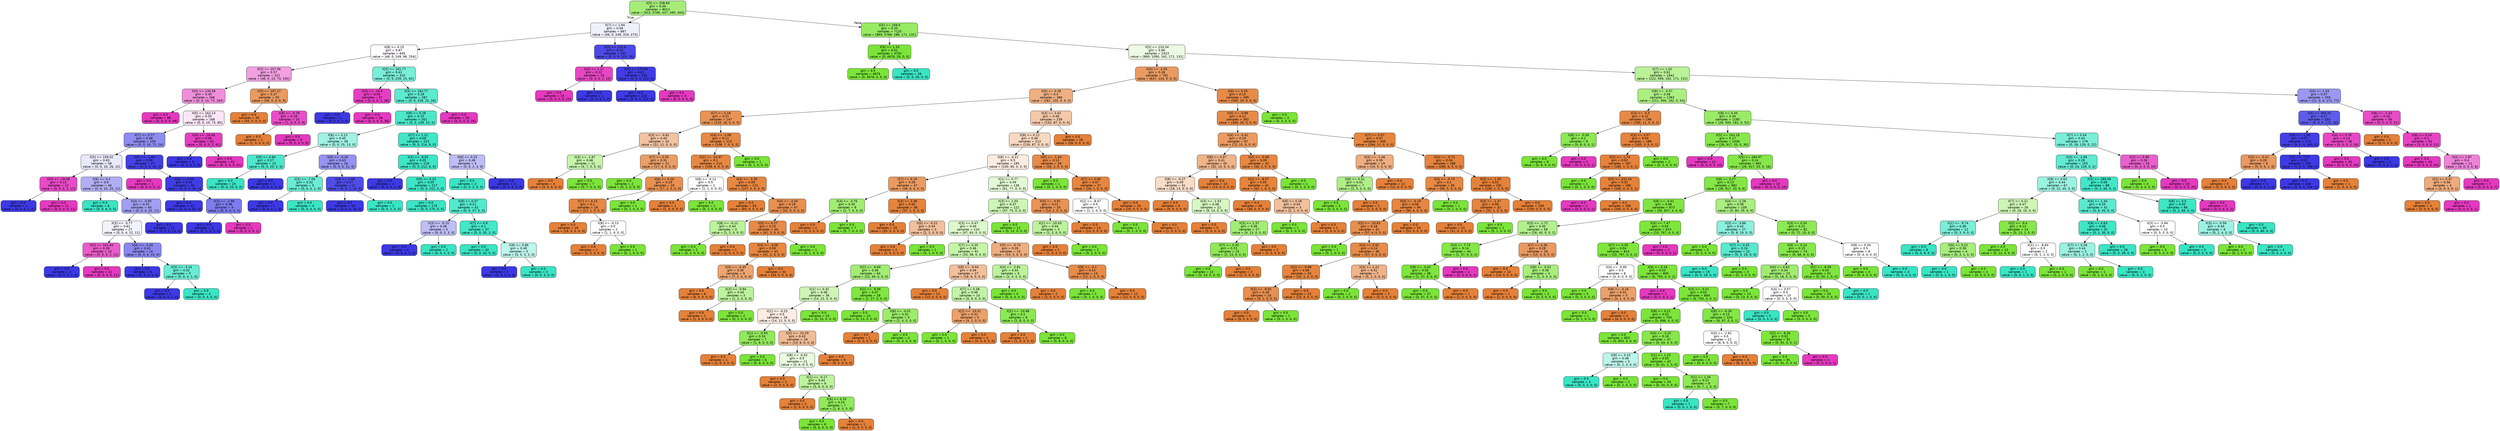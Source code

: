 digraph Tree {
node [shape=box, style="filled, rounded", color="black", fontname=helvetica] ;
edge [fontname=helvetica] ;
0 [label="X[5] <= 208.69\ngini = 0.46\nsamples = 8012\nvalue = [915, 5766, 437, 490, 404]", fillcolor="#7be539ae"] ;
1 [label="X[7] <= 1.94\ngini = 0.69\nsamples = 887\nvalue = [46, 0, 249, 319, 273]", fillcolor="#3c39e513"] ;
0 -> 1 [labeldistance=2.5, labelangle=45, headlabel="True"] ;
2 [label="X[8] <= 0.15\ngini = 0.67\nsamples = 645\nvalue = [46, 0, 249, 96, 254]", fillcolor="#e539c003"] ;
1 -> 2 ;
3 [label="X[5] <= 207.06\ngini = 0.57\nsamples = 321\nvalue = [46, 0, 10, 73, 192]", fillcolor="#e539c07a"] ;
2 -> 3 ;
4 [label="X[5] <= 130.58\ngini = 0.45\nsamples = 266\nvalue = [0, 0, 10, 73, 183]", fillcolor="#e539c091"] ;
3 -> 4 ;
5 [label="gini = 0.0\nsamples = 98\nvalue = [0, 0, 0, 0, 98]", fillcolor="#e539c0ff"] ;
4 -> 5 ;
6 [label="X[5] <= 162.13\ngini = 0.55\nsamples = 168\nvalue = [0, 0, 10, 73, 85]", fillcolor="#e539c020"] ;
4 -> 6 ;
7 [label="X[7] <= 0.77\ngini = 0.48\nsamples = 105\nvalue = [0, 0, 10, 71, 24]", fillcolor="#3c39e594"] ;
6 -> 7 ;
8 [label="X[5] <= 159.02\ngini = 0.63\nsamples = 58\nvalue = [0, 0, 10, 26, 22]", fillcolor="#3c39e51c"] ;
7 -> 8 ;
9 [label="X[4] <= -16.68\ngini = 0.15\nsamples = 12\nvalue = [0, 0, 0, 1, 11]", fillcolor="#e539c0e8"] ;
8 -> 9 ;
10 [label="gini = 0.0\nsamples = 1\nvalue = [0, 0, 0, 1, 0]", fillcolor="#3c39e5ff"] ;
9 -> 10 ;
11 [label="gini = 0.0\nsamples = 11\nvalue = [0, 0, 0, 0, 11]", fillcolor="#e539c0ff"] ;
9 -> 11 ;
12 [label="X[6] <= 0.2\ngini = 0.6\nsamples = 46\nvalue = [0, 0, 10, 25, 11]", fillcolor="#3c39e566"] ;
8 -> 12 ;
13 [label="gini = 0.0\nsamples = 6\nvalue = [0, 0, 6, 0, 0]", fillcolor="#39e5c5ff"] ;
12 -> 13 ;
14 [label="X[4] <= -0.65\ngini = 0.52\nsamples = 40\nvalue = [0, 0, 4, 25, 11]", fillcolor="#3c39e57b"] ;
12 -> 14 ;
15 [label="X[3] <= -5.77\ngini = 0.61\nsamples = 27\nvalue = [0, 0, 4, 12, 11]", fillcolor="#3c39e510"] ;
14 -> 15 ;
16 [label="X[5] <= 161.84\ngini = 0.26\nsamples = 13\nvalue = [0, 0, 0, 2, 11]", fillcolor="#e539c0d1"] ;
15 -> 16 ;
17 [label="gini = 0.0\nsamples = 2\nvalue = [0, 0, 0, 2, 0]", fillcolor="#3c39e5ff"] ;
16 -> 17 ;
18 [label="gini = 0.0\nsamples = 11\nvalue = [0, 0, 0, 0, 11]", fillcolor="#e539c0ff"] ;
16 -> 18 ;
19 [label="X[4] <= -2.45\ngini = 0.41\nsamples = 14\nvalue = [0, 0, 4, 10, 0]", fillcolor="#3c39e599"] ;
15 -> 19 ;
20 [label="gini = 0.0\nsamples = 9\nvalue = [0, 0, 0, 9, 0]", fillcolor="#3c39e5ff"] ;
19 -> 20 ;
21 [label="X[3] <= -3.14\ngini = 0.32\nsamples = 5\nvalue = [0, 0, 4, 1, 0]", fillcolor="#39e5c5bf"] ;
19 -> 21 ;
22 [label="gini = 0.0\nsamples = 1\nvalue = [0, 0, 0, 1, 0]", fillcolor="#3c39e5ff"] ;
21 -> 22 ;
23 [label="gini = 0.0\nsamples = 4\nvalue = [0, 0, 4, 0, 0]", fillcolor="#39e5c5ff"] ;
21 -> 23 ;
24 [label="gini = 0.0\nsamples = 13\nvalue = [0, 0, 0, 13, 0]", fillcolor="#3c39e5ff"] ;
14 -> 24 ;
25 [label="X[0] <= -1.69\ngini = 0.08\nsamples = 47\nvalue = [0, 0, 0, 45, 2]", fillcolor="#3c39e5f4"] ;
7 -> 25 ;
26 [label="gini = 0.0\nsamples = 1\nvalue = [0, 0, 0, 0, 1]", fillcolor="#e539c0ff"] ;
25 -> 26 ;
27 [label="X[0] <= 0.69\ngini = 0.04\nsamples = 46\nvalue = [0, 0, 0, 45, 1]", fillcolor="#3c39e5f9"] ;
25 -> 27 ;
28 [label="gini = 0.0\nsamples = 42\nvalue = [0, 0, 0, 42, 0]", fillcolor="#3c39e5ff"] ;
27 -> 28 ;
29 [label="X[3] <= -2.96\ngini = 0.38\nsamples = 4\nvalue = [0, 0, 0, 3, 1]", fillcolor="#3c39e5aa"] ;
27 -> 29 ;
30 [label="gini = 0.0\nsamples = 3\nvalue = [0, 0, 0, 3, 0]", fillcolor="#3c39e5ff"] ;
29 -> 30 ;
31 [label="gini = 0.0\nsamples = 1\nvalue = [0, 0, 0, 0, 1]", fillcolor="#e539c0ff"] ;
29 -> 31 ;
32 [label="X[4] <= -16.46\ngini = 0.06\nsamples = 63\nvalue = [0, 0, 0, 2, 61]", fillcolor="#e539c0f7"] ;
6 -> 32 ;
33 [label="gini = 0.0\nsamples = 2\nvalue = [0, 0, 0, 2, 0]", fillcolor="#3c39e5ff"] ;
32 -> 33 ;
34 [label="gini = 0.0\nsamples = 61\nvalue = [0, 0, 0, 0, 61]", fillcolor="#e539c0ff"] ;
32 -> 34 ;
35 [label="X[5] <= 207.27\ngini = 0.27\nsamples = 55\nvalue = [46, 0, 0, 0, 9]", fillcolor="#e58139cd"] ;
3 -> 35 ;
36 [label="gini = 0.0\nsamples = 45\nvalue = [45, 0, 0, 0, 0]", fillcolor="#e58139ff"] ;
35 -> 36 ;
37 [label="X[8] <= -0.78\ngini = 0.18\nsamples = 10\nvalue = [1, 0, 0, 0, 9]", fillcolor="#e539c0e3"] ;
35 -> 37 ;
38 [label="gini = 0.0\nsamples = 1\nvalue = [1, 0, 0, 0, 0]", fillcolor="#e58139ff"] ;
37 -> 38 ;
39 [label="gini = 0.0\nsamples = 9\nvalue = [0, 0, 0, 0, 9]", fillcolor="#e539c0ff"] ;
37 -> 39 ;
40 [label="X[5] <= 161.77\ngini = 0.41\nsamples = 324\nvalue = [0, 0, 239, 23, 62]", fillcolor="#39e5c5ac"] ;
2 -> 40 ;
41 [label="X[4] <= -10.0\ngini = 0.05\nsamples = 37\nvalue = [0, 0, 0, 1, 36]", fillcolor="#e539c0f8"] ;
40 -> 41 ;
42 [label="gini = 0.0\nsamples = 1\nvalue = [0, 0, 0, 1, 0]", fillcolor="#3c39e5ff"] ;
41 -> 42 ;
43 [label="gini = 0.0\nsamples = 36\nvalue = [0, 0, 0, 0, 36]", fillcolor="#e539c0ff"] ;
41 -> 43 ;
44 [label="X[5] <= 163.77\ngini = 0.29\nsamples = 287\nvalue = [0, 0, 239, 22, 26]", fillcolor="#39e5c5d0"] ;
40 -> 44 ;
45 [label="X[8] <= 0.28\ngini = 0.15\nsamples = 261\nvalue = [0, 0, 239, 22, 0]", fillcolor="#39e5c5e8"] ;
44 -> 45 ;
46 [label="X[6] <= 0.23\ngini = 0.45\nsamples = 38\nvalue = [0, 0, 25, 13, 0]", fillcolor="#39e5c57a"] ;
45 -> 46 ;
47 [label="X[0] <= 0.84\ngini = 0.17\nsamples = 22\nvalue = [0, 0, 20, 2, 0]", fillcolor="#39e5c5e6"] ;
46 -> 47 ;
48 [label="gini = 0.0\nsamples = 20\nvalue = [0, 0, 20, 0, 0]", fillcolor="#39e5c5ff"] ;
47 -> 48 ;
49 [label="gini = 0.0\nsamples = 2\nvalue = [0, 0, 0, 2, 0]", fillcolor="#3c39e5ff"] ;
47 -> 49 ;
50 [label="X[0] <= -0.16\ngini = 0.43\nsamples = 16\nvalue = [0, 0, 5, 11, 0]", fillcolor="#3c39e58b"] ;
46 -> 50 ;
51 [label="X[3] <= -7.04\ngini = 0.32\nsamples = 5\nvalue = [0, 0, 4, 1, 0]", fillcolor="#39e5c5bf"] ;
50 -> 51 ;
52 [label="gini = 0.0\nsamples = 1\nvalue = [0, 0, 0, 1, 0]", fillcolor="#3c39e5ff"] ;
51 -> 52 ;
53 [label="gini = 0.0\nsamples = 4\nvalue = [0, 0, 4, 0, 0]", fillcolor="#39e5c5ff"] ;
51 -> 53 ;
54 [label="X[4] <= 1.08\ngini = 0.17\nsamples = 11\nvalue = [0, 0, 1, 10, 0]", fillcolor="#3c39e5e6"] ;
50 -> 54 ;
55 [label="gini = 0.0\nsamples = 10\nvalue = [0, 0, 0, 10, 0]", fillcolor="#3c39e5ff"] ;
54 -> 55 ;
56 [label="gini = 0.0\nsamples = 1\nvalue = [0, 0, 1, 0, 0]", fillcolor="#39e5c5ff"] ;
54 -> 56 ;
57 [label="X[7] <= 1.12\ngini = 0.08\nsamples = 223\nvalue = [0, 0, 214, 9, 0]", fillcolor="#39e5c5f4"] ;
45 -> 57 ;
58 [label="X[3] <= -8.82\ngini = 0.05\nsamples = 218\nvalue = [0, 0, 212, 6, 0]", fillcolor="#39e5c5f8"] ;
57 -> 58 ;
59 [label="gini = 0.0\nsamples = 1\nvalue = [0, 0, 0, 1, 0]", fillcolor="#3c39e5ff"] ;
58 -> 59 ;
60 [label="X[0] <= 0.23\ngini = 0.05\nsamples = 217\nvalue = [0, 0, 212, 5, 0]", fillcolor="#39e5c5f9"] ;
58 -> 60 ;
61 [label="gini = 0.0\nsamples = 175\nvalue = [0, 0, 175, 0, 0]", fillcolor="#39e5c5ff"] ;
60 -> 61 ;
62 [label="X[8] <= 0.37\ngini = 0.21\nsamples = 42\nvalue = [0, 0, 37, 5, 0]", fillcolor="#39e5c5dd"] ;
60 -> 62 ;
63 [label="X[3] <= -0.15\ngini = 0.48\nsamples = 5\nvalue = [0, 0, 2, 3, 0]", fillcolor="#3c39e555"] ;
62 -> 63 ;
64 [label="gini = 0.0\nsamples = 3\nvalue = [0, 0, 0, 3, 0]", fillcolor="#3c39e5ff"] ;
63 -> 64 ;
65 [label="gini = 0.0\nsamples = 2\nvalue = [0, 0, 2, 0, 0]", fillcolor="#39e5c5ff"] ;
63 -> 65 ;
66 [label="X[7] <= 0.8\ngini = 0.1\nsamples = 37\nvalue = [0, 0, 35, 2, 0]", fillcolor="#39e5c5f0"] ;
62 -> 66 ;
67 [label="gini = 0.0\nsamples = 32\nvalue = [0, 0, 32, 0, 0]", fillcolor="#39e5c5ff"] ;
66 -> 67 ;
68 [label="X[8] <= 0.86\ngini = 0.48\nsamples = 5\nvalue = [0, 0, 3, 2, 0]", fillcolor="#39e5c555"] ;
66 -> 68 ;
69 [label="gini = 0.0\nsamples = 2\nvalue = [0, 0, 0, 2, 0]", fillcolor="#3c39e5ff"] ;
68 -> 69 ;
70 [label="gini = 0.0\nsamples = 3\nvalue = [0, 0, 3, 0, 0]", fillcolor="#39e5c5ff"] ;
68 -> 70 ;
71 [label="X[6] <= 0.23\ngini = 0.48\nsamples = 5\nvalue = [0, 0, 2, 3, 0]", fillcolor="#3c39e555"] ;
57 -> 71 ;
72 [label="gini = 0.0\nsamples = 2\nvalue = [0, 0, 2, 0, 0]", fillcolor="#39e5c5ff"] ;
71 -> 72 ;
73 [label="gini = 0.0\nsamples = 3\nvalue = [0, 0, 0, 3, 0]", fillcolor="#3c39e5ff"] ;
71 -> 73 ;
74 [label="gini = 0.0\nsamples = 26\nvalue = [0, 0, 0, 0, 26]", fillcolor="#e539c0ff"] ;
44 -> 74 ;
75 [label="X[5] <= 132.9\ngini = 0.14\nsamples = 242\nvalue = [0, 0, 0, 223, 19]", fillcolor="#3c39e5e9"] ;
1 -> 75 ;
76 [label="X[4] <= 1.17\ngini = 0.12\nsamples = 16\nvalue = [0, 0, 0, 1, 15]", fillcolor="#e539c0ee"] ;
75 -> 76 ;
77 [label="gini = 0.0\nsamples = 15\nvalue = [0, 0, 0, 0, 15]", fillcolor="#e539c0ff"] ;
76 -> 77 ;
78 [label="gini = 0.0\nsamples = 1\nvalue = [0, 0, 0, 1, 0]", fillcolor="#3c39e5ff"] ;
76 -> 78 ;
79 [label="X[5] <= 175.09\ngini = 0.03\nsamples = 226\nvalue = [0, 0, 0, 222, 4]", fillcolor="#3c39e5fa"] ;
75 -> 79 ;
80 [label="gini = 0.0\nsamples = 222\nvalue = [0, 0, 0, 222, 0]", fillcolor="#3c39e5ff"] ;
79 -> 80 ;
81 [label="gini = 0.0\nsamples = 4\nvalue = [0, 0, 0, 0, 4]", fillcolor="#e539c0ff"] ;
79 -> 81 ;
82 [label="X[5] <= 209.6\ngini = 0.33\nsamples = 7125\nvalue = [869, 5766, 188, 171, 131]", fillcolor="#7be539c8"] ;
0 -> 82 [labeldistance=2.5, labelangle=-45, headlabel="False"] ;
83 [label="X[6] <= 1.33\ngini = 0.01\nsamples = 4702\nvalue = [0, 4676, 26, 0, 0]", fillcolor="#7be539fe"] ;
82 -> 83 ;
84 [label="gini = 0.0\nsamples = 4676\nvalue = [0, 4676, 0, 0, 0]", fillcolor="#7be539ff"] ;
83 -> 84 ;
85 [label="gini = 0.0\nsamples = 26\nvalue = [0, 0, 26, 0, 0]", fillcolor="#39e5c5ff"] ;
83 -> 85 ;
86 [label="X[5] <= 210.34\ngini = 0.66\nsamples = 2423\nvalue = [869, 1090, 162, 171, 131]", fillcolor="#7be53924"] ;
82 -> 86 ;
87 [label="X[4] <= -2.04\ngini = 0.28\nsamples = 781\nvalue = [647, 134, 0, 0, 0]", fillcolor="#e58139ca"] ;
86 -> 87 ;
88 [label="X[6] <= 0.28\ngini = 0.4\nsamples = 386\nvalue = [281, 105, 0, 0, 0]", fillcolor="#e58139a0"] ;
87 -> 88 ;
89 [label="X[7] <= 0.18\ngini = 0.21\nsamples = 147\nvalue = [129, 18, 0, 0, 0]", fillcolor="#e58139db"] ;
88 -> 89 ;
90 [label="X[3] <= -0.62\ngini = 0.45\nsamples = 32\nvalue = [21, 11, 0, 0, 0]", fillcolor="#e5813979"] ;
89 -> 90 ;
91 [label="X[3] <= -1.87\ngini = 0.46\nsamples = 11\nvalue = [4, 7, 0, 0, 0]", fillcolor="#7be5396d"] ;
90 -> 91 ;
92 [label="gini = 0.0\nsamples = 4\nvalue = [4, 0, 0, 0, 0]", fillcolor="#e58139ff"] ;
91 -> 92 ;
93 [label="gini = 0.0\nsamples = 7\nvalue = [0, 7, 0, 0, 0]", fillcolor="#7be539ff"] ;
91 -> 93 ;
94 [label="X[7] <= 0.05\ngini = 0.31\nsamples = 21\nvalue = [17, 4, 0, 0, 0]", fillcolor="#e58139c3"] ;
90 -> 94 ;
95 [label="gini = 0.0\nsamples = 2\nvalue = [0, 2, 0, 0, 0]", fillcolor="#7be539ff"] ;
94 -> 95 ;
96 [label="X[6] <= 0.28\ngini = 0.19\nsamples = 19\nvalue = [17, 2, 0, 0, 0]", fillcolor="#e58139e1"] ;
94 -> 96 ;
97 [label="X[7] <= 0.15\ngini = 0.1\nsamples = 18\nvalue = [17, 1, 0, 0, 0]", fillcolor="#e58139f0"] ;
96 -> 97 ;
98 [label="gini = 0.0\nsamples = 16\nvalue = [16, 0, 0, 0, 0]", fillcolor="#e58139ff"] ;
97 -> 98 ;
99 [label="X[8] <= -0.13\ngini = 0.5\nsamples = 2\nvalue = [1, 1, 0, 0, 0]", fillcolor="#e5813900"] ;
97 -> 99 ;
100 [label="gini = 0.0\nsamples = 1\nvalue = [1, 0, 0, 0, 0]", fillcolor="#e58139ff"] ;
99 -> 100 ;
101 [label="gini = 0.0\nsamples = 1\nvalue = [0, 1, 0, 0, 0]", fillcolor="#7be539ff"] ;
99 -> 101 ;
102 [label="gini = 0.0\nsamples = 1\nvalue = [0, 1, 0, 0, 0]", fillcolor="#7be539ff"] ;
96 -> 102 ;
103 [label="X[4] <= -2.08\ngini = 0.11\nsamples = 115\nvalue = [108, 7, 0, 0, 0]", fillcolor="#e58139ee"] ;
89 -> 103 ;
104 [label="X[2] <= -10.97\ngini = 0.1\nsamples = 114\nvalue = [108, 6, 0, 0, 0]", fillcolor="#e58139f1"] ;
103 -> 104 ;
105 [label="X[8] <= -0.12\ngini = 0.5\nsamples = 2\nvalue = [1, 1, 0, 0, 0]", fillcolor="#e5813900"] ;
104 -> 105 ;
106 [label="gini = 0.0\nsamples = 1\nvalue = [1, 0, 0, 0, 0]", fillcolor="#e58139ff"] ;
105 -> 106 ;
107 [label="gini = 0.0\nsamples = 1\nvalue = [0, 1, 0, 0, 0]", fillcolor="#7be539ff"] ;
105 -> 107 ;
108 [label="X[4] <= -3.39\ngini = 0.09\nsamples = 112\nvalue = [107, 5, 0, 0, 0]", fillcolor="#e58139f3"] ;
104 -> 108 ;
109 [label="gini = 0.0\nsamples = 65\nvalue = [65, 0, 0, 0, 0]", fillcolor="#e58139ff"] ;
108 -> 109 ;
110 [label="X[4] <= -3.34\ngini = 0.19\nsamples = 47\nvalue = [42, 5, 0, 0, 0]", fillcolor="#e58139e1"] ;
108 -> 110 ;
111 [label="X[8] <= -0.11\ngini = 0.44\nsamples = 3\nvalue = [1, 2, 0, 0, 0]", fillcolor="#7be5397f"] ;
110 -> 111 ;
112 [label="gini = 0.0\nsamples = 2\nvalue = [0, 2, 0, 0, 0]", fillcolor="#7be539ff"] ;
111 -> 112 ;
113 [label="gini = 0.0\nsamples = 1\nvalue = [1, 0, 0, 0, 0]", fillcolor="#e58139ff"] ;
111 -> 113 ;
114 [label="X[0] <= 0.27\ngini = 0.13\nsamples = 44\nvalue = [41, 3, 0, 0, 0]", fillcolor="#e58139ec"] ;
110 -> 114 ;
115 [label="X[4] <= -3.06\ngini = 0.09\nsamples = 43\nvalue = [41, 2, 0, 0, 0]", fillcolor="#e58139f3"] ;
114 -> 115 ;
116 [label="X[0] <= -0.45\ngini = 0.35\nsamples = 9\nvalue = [7, 2, 0, 0, 0]", fillcolor="#e58139b6"] ;
115 -> 116 ;
117 [label="gini = 0.0\nsamples = 6\nvalue = [6, 0, 0, 0, 0]", fillcolor="#e58139ff"] ;
116 -> 117 ;
118 [label="X[3] <= -0.94\ngini = 0.44\nsamples = 3\nvalue = [1, 2, 0, 0, 0]", fillcolor="#7be5397f"] ;
116 -> 118 ;
119 [label="gini = 0.0\nsamples = 1\nvalue = [1, 0, 0, 0, 0]", fillcolor="#e58139ff"] ;
118 -> 119 ;
120 [label="gini = 0.0\nsamples = 2\nvalue = [0, 2, 0, 0, 0]", fillcolor="#7be539ff"] ;
118 -> 120 ;
121 [label="gini = 0.0\nsamples = 34\nvalue = [34, 0, 0, 0, 0]", fillcolor="#e58139ff"] ;
115 -> 121 ;
122 [label="gini = 0.0\nsamples = 1\nvalue = [0, 1, 0, 0, 0]", fillcolor="#7be539ff"] ;
114 -> 122 ;
123 [label="gini = 0.0\nsamples = 1\nvalue = [0, 1, 0, 0, 0]", fillcolor="#7be539ff"] ;
103 -> 123 ;
124 [label="X[3] <= 3.42\ngini = 0.46\nsamples = 239\nvalue = [152, 87, 0, 0, 0]", fillcolor="#e581396d"] ;
88 -> 124 ;
125 [label="X[8] <= 0.12\ngini = 0.48\nsamples = 213\nvalue = [126, 87, 0, 0, 0]", fillcolor="#e581394f"] ;
124 -> 125 ;
126 [label="X[8] <= -0.21\ngini = 0.5\nsamples = 185\nvalue = [100, 85, 0, 0, 0]", fillcolor="#e5813926"] ;
125 -> 126 ;
127 [label="X[7] <= 0.19\ngini = 0.28\nsamples = 47\nvalue = [39, 8, 0, 0, 0]", fillcolor="#e58139cb"] ;
126 -> 127 ;
128 [label="X[4] <= -3.76\ngini = 0.35\nsamples = 9\nvalue = [2, 7, 0, 0, 0]", fillcolor="#7be539b6"] ;
127 -> 128 ;
129 [label="gini = 0.0\nsamples = 2\nvalue = [2, 0, 0, 0, 0]", fillcolor="#e58139ff"] ;
128 -> 129 ;
130 [label="gini = 0.0\nsamples = 7\nvalue = [0, 7, 0, 0, 0]", fillcolor="#7be539ff"] ;
128 -> 130 ;
131 [label="X[3] <= 2.48\ngini = 0.05\nsamples = 38\nvalue = [37, 1, 0, 0, 0]", fillcolor="#e58139f8"] ;
127 -> 131 ;
132 [label="gini = 0.0\nsamples = 35\nvalue = [35, 0, 0, 0, 0]", fillcolor="#e58139ff"] ;
131 -> 132 ;
133 [label="X[0] <= -0.22\ngini = 0.44\nsamples = 3\nvalue = [2, 1, 0, 0, 0]", fillcolor="#e581397f"] ;
131 -> 133 ;
134 [label="gini = 0.0\nsamples = 2\nvalue = [2, 0, 0, 0, 0]", fillcolor="#e58139ff"] ;
133 -> 134 ;
135 [label="gini = 0.0\nsamples = 1\nvalue = [0, 1, 0, 0, 0]", fillcolor="#7be539ff"] ;
133 -> 135 ;
136 [label="X[1] <= 0.77\ngini = 0.49\nsamples = 138\nvalue = [61, 77, 0, 0, 0]", fillcolor="#7be53935"] ;
126 -> 136 ;
137 [label="X[3] <= 1.03\ngini = 0.47\nsamples = 122\nvalue = [47, 75, 0, 0, 0]", fillcolor="#7be5395f"] ;
136 -> 137 ;
138 [label="X[3] <= 0.47\ngini = 0.49\nsamples = 110\nvalue = [47, 63, 0, 0, 0]", fillcolor="#7be53941"] ;
137 -> 138 ;
139 [label="X[7] <= 0.35\ngini = 0.46\nsamples = 91\nvalue = [33, 58, 0, 0, 0]", fillcolor="#7be5396e"] ;
138 -> 139 ;
140 [label="X[2] <= -9.69\ngini = 0.36\nsamples = 64\nvalue = [15, 49, 0, 0, 0]", fillcolor="#7be539b1"] ;
139 -> 140 ;
141 [label="X[1] <= 0.32\ngini = 0.48\nsamples = 36\nvalue = [14, 22, 0, 0, 0]", fillcolor="#7be5395d"] ;
140 -> 141 ;
142 [label="X[1] <= -0.23\ngini = 0.5\nsamples = 26\nvalue = [14, 12, 0, 0, 0]", fillcolor="#e5813924"] ;
141 -> 142 ;
143 [label="X[1] <= -0.93\ngini = 0.24\nsamples = 7\nvalue = [1, 6, 0, 0, 0]", fillcolor="#7be539d4"] ;
142 -> 143 ;
144 [label="gini = 0.0\nsamples = 1\nvalue = [1, 0, 0, 0, 0]", fillcolor="#e58139ff"] ;
143 -> 144 ;
145 [label="gini = 0.0\nsamples = 6\nvalue = [0, 6, 0, 0, 0]", fillcolor="#7be539ff"] ;
143 -> 145 ;
146 [label="X[2] <= -10.29\ngini = 0.43\nsamples = 19\nvalue = [13, 6, 0, 0, 0]", fillcolor="#e5813989"] ;
142 -> 146 ;
147 [label="X[8] <= -0.02\ngini = 0.5\nsamples = 11\nvalue = [5, 6, 0, 0, 0]", fillcolor="#7be5392a"] ;
146 -> 147 ;
148 [label="gini = 0.0\nsamples = 2\nvalue = [2, 0, 0, 0, 0]", fillcolor="#e58139ff"] ;
147 -> 148 ;
149 [label="X[1] <= -0.17\ngini = 0.44\nsamples = 9\nvalue = [3, 6, 0, 0, 0]", fillcolor="#7be5397f"] ;
147 -> 149 ;
150 [label="gini = 0.0\nsamples = 2\nvalue = [2, 0, 0, 0, 0]", fillcolor="#e58139ff"] ;
149 -> 150 ;
151 [label="X[6] <= 0.33\ngini = 0.24\nsamples = 7\nvalue = [1, 6, 0, 0, 0]", fillcolor="#7be539d4"] ;
149 -> 151 ;
152 [label="gini = 0.0\nsamples = 6\nvalue = [0, 6, 0, 0, 0]", fillcolor="#7be539ff"] ;
151 -> 152 ;
153 [label="gini = 0.0\nsamples = 1\nvalue = [1, 0, 0, 0, 0]", fillcolor="#e58139ff"] ;
151 -> 153 ;
154 [label="gini = 0.0\nsamples = 8\nvalue = [8, 0, 0, 0, 0]", fillcolor="#e58139ff"] ;
146 -> 154 ;
155 [label="gini = 0.0\nsamples = 10\nvalue = [0, 10, 0, 0, 0]", fillcolor="#7be539ff"] ;
141 -> 155 ;
156 [label="X[2] <= -9.08\ngini = 0.07\nsamples = 28\nvalue = [1, 27, 0, 0, 0]", fillcolor="#7be539f6"] ;
140 -> 156 ;
157 [label="gini = 0.0\nsamples = 23\nvalue = [0, 23, 0, 0, 0]", fillcolor="#7be539ff"] ;
156 -> 157 ;
158 [label="X[8] <= -0.01\ngini = 0.32\nsamples = 5\nvalue = [1, 4, 0, 0, 0]", fillcolor="#7be539bf"] ;
156 -> 158 ;
159 [label="gini = 0.0\nsamples = 1\nvalue = [1, 0, 0, 0, 0]", fillcolor="#e58139ff"] ;
158 -> 159 ;
160 [label="gini = 0.0\nsamples = 4\nvalue = [0, 4, 0, 0, 0]", fillcolor="#7be539ff"] ;
158 -> 160 ;
161 [label="X[8] <= -0.04\ngini = 0.44\nsamples = 27\nvalue = [18, 9, 0, 0, 0]", fillcolor="#e581397f"] ;
139 -> 161 ;
162 [label="gini = 0.0\nsamples = 13\nvalue = [13, 0, 0, 0, 0]", fillcolor="#e58139ff"] ;
161 -> 162 ;
163 [label="X[7] <= 0.38\ngini = 0.46\nsamples = 14\nvalue = [5, 9, 0, 0, 0]", fillcolor="#7be53971"] ;
161 -> 163 ;
164 [label="X[2] <= -10.51\ngini = 0.32\nsamples = 5\nvalue = [4, 1, 0, 0, 0]", fillcolor="#e58139bf"] ;
163 -> 164 ;
165 [label="gini = 0.0\nsamples = 1\nvalue = [0, 1, 0, 0, 0]", fillcolor="#7be539ff"] ;
164 -> 165 ;
166 [label="gini = 0.0\nsamples = 4\nvalue = [4, 0, 0, 0, 0]", fillcolor="#e58139ff"] ;
164 -> 166 ;
167 [label="X[2] <= -10.68\ngini = 0.2\nsamples = 9\nvalue = [1, 8, 0, 0, 0]", fillcolor="#7be539df"] ;
163 -> 167 ;
168 [label="gini = 0.0\nsamples = 1\nvalue = [1, 0, 0, 0, 0]", fillcolor="#e58139ff"] ;
167 -> 168 ;
169 [label="gini = 0.0\nsamples = 8\nvalue = [0, 8, 0, 0, 0]", fillcolor="#7be539ff"] ;
167 -> 169 ;
170 [label="X[0] <= -0.74\ngini = 0.39\nsamples = 19\nvalue = [14, 5, 0, 0, 0]", fillcolor="#e58139a4"] ;
138 -> 170 ;
171 [label="X[4] <= -2.81\ngini = 0.44\nsamples = 6\nvalue = [2, 4, 0, 0, 0]", fillcolor="#7be5397f"] ;
170 -> 171 ;
172 [label="gini = 0.0\nsamples = 4\nvalue = [0, 4, 0, 0, 0]", fillcolor="#7be539ff"] ;
171 -> 172 ;
173 [label="gini = 0.0\nsamples = 2\nvalue = [2, 0, 0, 0, 0]", fillcolor="#e58139ff"] ;
171 -> 173 ;
174 [label="X[8] <= -0.1\ngini = 0.14\nsamples = 13\nvalue = [12, 1, 0, 0, 0]", fillcolor="#e58139ea"] ;
170 -> 174 ;
175 [label="gini = 0.0\nsamples = 1\nvalue = [0, 1, 0, 0, 0]", fillcolor="#7be539ff"] ;
174 -> 175 ;
176 [label="gini = 0.0\nsamples = 12\nvalue = [12, 0, 0, 0, 0]", fillcolor="#e58139ff"] ;
174 -> 176 ;
177 [label="gini = 0.0\nsamples = 12\nvalue = [0, 12, 0, 0, 0]", fillcolor="#7be539ff"] ;
137 -> 177 ;
178 [label="X[0] <= -0.91\ngini = 0.22\nsamples = 16\nvalue = [14, 2, 0, 0, 0]", fillcolor="#e58139db"] ;
136 -> 178 ;
179 [label="X[2] <= -10.03\ngini = 0.44\nsamples = 3\nvalue = [1, 2, 0, 0, 0]", fillcolor="#7be5397f"] ;
178 -> 179 ;
180 [label="gini = 0.0\nsamples = 1\nvalue = [1, 0, 0, 0, 0]", fillcolor="#e58139ff"] ;
179 -> 180 ;
181 [label="gini = 0.0\nsamples = 2\nvalue = [0, 2, 0, 0, 0]", fillcolor="#7be539ff"] ;
179 -> 181 ;
182 [label="gini = 0.0\nsamples = 13\nvalue = [13, 0, 0, 0, 0]", fillcolor="#e58139ff"] ;
178 -> 182 ;
183 [label="X[0] <= -1.54\ngini = 0.13\nsamples = 28\nvalue = [26, 2, 0, 0, 0]", fillcolor="#e58139eb"] ;
125 -> 183 ;
184 [label="gini = 0.0\nsamples = 1\nvalue = [0, 1, 0, 0, 0]", fillcolor="#7be539ff"] ;
183 -> 184 ;
185 [label="X[7] <= 0.08\ngini = 0.07\nsamples = 27\nvalue = [26, 1, 0, 0, 0]", fillcolor="#e58139f5"] ;
183 -> 185 ;
186 [label="X[2] <= -8.47\ngini = 0.5\nsamples = 2\nvalue = [1, 1, 0, 0, 0]", fillcolor="#e5813900"] ;
185 -> 186 ;
187 [label="gini = 0.0\nsamples = 1\nvalue = [0, 1, 0, 0, 0]", fillcolor="#7be539ff"] ;
186 -> 187 ;
188 [label="gini = 0.0\nsamples = 1\nvalue = [1, 0, 0, 0, 0]", fillcolor="#e58139ff"] ;
186 -> 188 ;
189 [label="gini = 0.0\nsamples = 25\nvalue = [25, 0, 0, 0, 0]", fillcolor="#e58139ff"] ;
185 -> 189 ;
190 [label="gini = 0.0\nsamples = 26\nvalue = [26, 0, 0, 0, 0]", fillcolor="#e58139ff"] ;
124 -> 190 ;
191 [label="X[6] <= 0.33\ngini = 0.14\nsamples = 395\nvalue = [366, 29, 0, 0, 0]", fillcolor="#e58139eb"] ;
87 -> 191 ;
192 [label="X[0] <= -0.68\ngini = 0.12\nsamples = 392\nvalue = [366, 26, 0, 0, 0]", fillcolor="#e58139ed"] ;
191 -> 192 ;
193 [label="X[4] <= -0.42\ngini = 0.29\nsamples = 87\nvalue = [72, 15, 0, 0, 0]", fillcolor="#e58139ca"] ;
192 -> 193 ;
194 [label="X[8] <= 0.07\ngini = 0.41\nsamples = 45\nvalue = [32, 13, 0, 0, 0]", fillcolor="#e5813997"] ;
193 -> 194 ;
195 [label="X[8] <= -0.27\ngini = 0.49\nsamples = 31\nvalue = [18, 13, 0, 0, 0]", fillcolor="#e5813947"] ;
194 -> 195 ;
196 [label="gini = 0.0\nsamples = 9\nvalue = [9, 0, 0, 0, 0]", fillcolor="#e58139ff"] ;
195 -> 196 ;
197 [label="X[3] <= -1.53\ngini = 0.48\nsamples = 22\nvalue = [9, 13, 0, 0, 0]", fillcolor="#7be5394e"] ;
195 -> 197 ;
198 [label="gini = 0.0\nsamples = 5\nvalue = [5, 0, 0, 0, 0]", fillcolor="#e58139ff"] ;
197 -> 198 ;
199 [label="X[3] <= 1.37\ngini = 0.36\nsamples = 17\nvalue = [4, 13, 0, 0, 0]", fillcolor="#7be539b1"] ;
197 -> 199 ;
200 [label="X[7] <= 0.45\ngini = 0.23\nsamples = 15\nvalue = [2, 13, 0, 0, 0]", fillcolor="#7be539d8"] ;
199 -> 200 ;
201 [label="gini = 0.0\nsamples = 13\nvalue = [0, 13, 0, 0, 0]", fillcolor="#7be539ff"] ;
200 -> 201 ;
202 [label="gini = 0.0\nsamples = 2\nvalue = [2, 0, 0, 0, 0]", fillcolor="#e58139ff"] ;
200 -> 202 ;
203 [label="gini = 0.0\nsamples = 2\nvalue = [2, 0, 0, 0, 0]", fillcolor="#e58139ff"] ;
199 -> 203 ;
204 [label="gini = 0.0\nsamples = 14\nvalue = [14, 0, 0, 0, 0]", fillcolor="#e58139ff"] ;
194 -> 204 ;
205 [label="X[0] <= -0.68\ngini = 0.09\nsamples = 42\nvalue = [40, 2, 0, 0, 0]", fillcolor="#e58139f2"] ;
193 -> 205 ;
206 [label="X[2] <= -8.57\ngini = 0.05\nsamples = 41\nvalue = [40, 1, 0, 0, 0]", fillcolor="#e58139f9"] ;
205 -> 206 ;
207 [label="gini = 0.0\nsamples = 38\nvalue = [38, 0, 0, 0, 0]", fillcolor="#e58139ff"] ;
206 -> 207 ;
208 [label="X[6] <= 0.26\ngini = 0.44\nsamples = 3\nvalue = [2, 1, 0, 0, 0]", fillcolor="#e581397f"] ;
206 -> 208 ;
209 [label="gini = 0.0\nsamples = 1\nvalue = [0, 1, 0, 0, 0]", fillcolor="#7be539ff"] ;
208 -> 209 ;
210 [label="gini = 0.0\nsamples = 2\nvalue = [2, 0, 0, 0, 0]", fillcolor="#e58139ff"] ;
208 -> 210 ;
211 [label="gini = 0.0\nsamples = 1\nvalue = [0, 1, 0, 0, 0]", fillcolor="#7be539ff"] ;
205 -> 211 ;
212 [label="X[7] <= 0.07\ngini = 0.07\nsamples = 305\nvalue = [294, 11, 0, 0, 0]", fillcolor="#e58139f5"] ;
192 -> 212 ;
213 [label="X[3] <= -1.46\ngini = 0.39\nsamples = 19\nvalue = [14, 5, 0, 0, 0]", fillcolor="#e58139a4"] ;
212 -> 213 ;
214 [label="X[8] <= 0.31\ngini = 0.41\nsamples = 7\nvalue = [2, 5, 0, 0, 0]", fillcolor="#7be53999"] ;
213 -> 214 ;
215 [label="gini = 0.0\nsamples = 5\nvalue = [0, 5, 0, 0, 0]", fillcolor="#7be539ff"] ;
214 -> 215 ;
216 [label="gini = 0.0\nsamples = 2\nvalue = [2, 0, 0, 0, 0]", fillcolor="#e58139ff"] ;
214 -> 216 ;
217 [label="gini = 0.0\nsamples = 12\nvalue = [12, 0, 0, 0, 0]", fillcolor="#e58139ff"] ;
213 -> 217 ;
218 [label="X[4] <= -0.73\ngini = 0.04\nsamples = 286\nvalue = [280, 6, 0, 0, 0]", fillcolor="#e58139fa"] ;
212 -> 218 ;
219 [label="X[4] <= -0.75\ngini = 0.1\nsamples = 95\nvalue = [90, 5, 0, 0, 0]", fillcolor="#e58139f1"] ;
218 -> 219 ;
220 [label="X[0] <= -0.19\ngini = 0.08\nsamples = 94\nvalue = [90, 4, 0, 0, 0]", fillcolor="#e58139f4"] ;
219 -> 220 ;
221 [label="X[2] <= -10.83\ngini = 0.18\nsamples = 41\nvalue = [37, 4, 0, 0, 0]", fillcolor="#e58139e3"] ;
220 -> 221 ;
222 [label="gini = 0.0\nsamples = 1\nvalue = [0, 1, 0, 0, 0]", fillcolor="#7be539ff"] ;
221 -> 222 ;
223 [label="X[3] <= 0.92\ngini = 0.14\nsamples = 40\nvalue = [37, 3, 0, 0, 0]", fillcolor="#e58139ea"] ;
221 -> 223 ;
224 [label="X[2] <= -9.89\ngini = 0.06\nsamples = 33\nvalue = [32, 1, 0, 0, 0]", fillcolor="#e58139f7"] ;
223 -> 224 ;
225 [label="X[2] <= -9.92\ngini = 0.18\nsamples = 10\nvalue = [9, 1, 0, 0, 0]", fillcolor="#e58139e3"] ;
224 -> 225 ;
226 [label="gini = 0.0\nsamples = 9\nvalue = [9, 0, 0, 0, 0]", fillcolor="#e58139ff"] ;
225 -> 226 ;
227 [label="gini = 0.0\nsamples = 1\nvalue = [0, 1, 0, 0, 0]", fillcolor="#7be539ff"] ;
225 -> 227 ;
228 [label="gini = 0.0\nsamples = 23\nvalue = [23, 0, 0, 0, 0]", fillcolor="#e58139ff"] ;
224 -> 228 ;
229 [label="X[3] <= 1.22\ngini = 0.41\nsamples = 7\nvalue = [5, 2, 0, 0, 0]", fillcolor="#e5813999"] ;
223 -> 229 ;
230 [label="gini = 0.0\nsamples = 2\nvalue = [0, 2, 0, 0, 0]", fillcolor="#7be539ff"] ;
229 -> 230 ;
231 [label="gini = 0.0\nsamples = 5\nvalue = [5, 0, 0, 0, 0]", fillcolor="#e58139ff"] ;
229 -> 231 ;
232 [label="gini = 0.0\nsamples = 53\nvalue = [53, 0, 0, 0, 0]", fillcolor="#e58139ff"] ;
220 -> 232 ;
233 [label="gini = 0.0\nsamples = 1\nvalue = [0, 1, 0, 0, 0]", fillcolor="#7be539ff"] ;
219 -> 233 ;
234 [label="X[3] <= -1.35\ngini = 0.01\nsamples = 191\nvalue = [190, 1, 0, 0, 0]", fillcolor="#e58139fe"] ;
218 -> 234 ;
235 [label="X[3] <= -1.37\ngini = 0.06\nsamples = 32\nvalue = [31, 1, 0, 0, 0]", fillcolor="#e58139f7"] ;
234 -> 235 ;
236 [label="gini = 0.0\nsamples = 31\nvalue = [31, 0, 0, 0, 0]", fillcolor="#e58139ff"] ;
235 -> 236 ;
237 [label="gini = 0.0\nsamples = 1\nvalue = [0, 1, 0, 0, 0]", fillcolor="#7be539ff"] ;
235 -> 237 ;
238 [label="gini = 0.0\nsamples = 159\nvalue = [159, 0, 0, 0, 0]", fillcolor="#e58139ff"] ;
234 -> 238 ;
239 [label="gini = 0.0\nsamples = 3\nvalue = [0, 3, 0, 0, 0]", fillcolor="#7be539ff"] ;
191 -> 239 ;
240 [label="X[7] <= 1.02\ngini = 0.62\nsamples = 1642\nvalue = [222, 956, 162, 171, 131]", fillcolor="#7be53984"] ;
86 -> 240 ;
241 [label="X[8] <= -0.57\ngini = 0.48\nsamples = 1383\nvalue = [211, 956, 162, 0, 54]", fillcolor="#7be539a2"] ;
240 -> 241 ;
242 [label="X[3] <= -5.5\ngini = 0.12\nsamples = 198\nvalue = [185, 11, 0, 0, 2]", fillcolor="#e58139ed"] ;
241 -> 242 ;
243 [label="X[8] <= -0.59\ngini = 0.2\nsamples = 9\nvalue = [0, 8, 0, 0, 1]", fillcolor="#7be539df"] ;
242 -> 243 ;
244 [label="gini = 0.0\nsamples = 8\nvalue = [0, 8, 0, 0, 0]", fillcolor="#7be539ff"] ;
243 -> 244 ;
245 [label="gini = 0.0\nsamples = 1\nvalue = [0, 0, 0, 0, 1]", fillcolor="#e539c0ff"] ;
243 -> 245 ;
246 [label="X[3] <= 3.57\ngini = 0.04\nsamples = 189\nvalue = [185, 3, 0, 0, 1]", fillcolor="#e58139fa"] ;
242 -> 246 ;
247 [label="X[0] <= -1.74\ngini = 0.02\nsamples = 187\nvalue = [185, 1, 0, 0, 1]", fillcolor="#e58139fc"] ;
246 -> 247 ;
248 [label="gini = 0.0\nsamples = 1\nvalue = [0, 1, 0, 0, 0]", fillcolor="#7be539ff"] ;
247 -> 248 ;
249 [label="X[5] <= 232.24\ngini = 0.01\nsamples = 186\nvalue = [185, 0, 0, 0, 1]", fillcolor="#e58139fe"] ;
247 -> 249 ;
250 [label="gini = 0.0\nsamples = 1\nvalue = [0, 0, 0, 0, 1]", fillcolor="#e539c0ff"] ;
249 -> 250 ;
251 [label="gini = 0.0\nsamples = 185\nvalue = [185, 0, 0, 0, 0]", fillcolor="#e58139ff"] ;
249 -> 251 ;
252 [label="gini = 0.0\nsamples = 2\nvalue = [0, 2, 0, 0, 0]", fillcolor="#7be539ff"] ;
246 -> 252 ;
253 [label="X[8] <= 0.45\ngini = 0.34\nsamples = 1185\nvalue = [26, 945, 162, 0, 52]", fillcolor="#7be539c3"] ;
241 -> 253 ;
254 [label="X[5] <= 243.18\ngini = 0.17\nsamples = 1006\nvalue = [26, 917, 33, 0, 30]", fillcolor="#7be539e8"] ;
253 -> 254 ;
255 [label="gini = 0.0\nsamples = 14\nvalue = [0, 0, 0, 0, 14]", fillcolor="#e539c0ff"] ;
254 -> 255 ;
256 [label="X[5] <= 284.97\ngini = 0.14\nsamples = 992\nvalue = [26, 917, 33, 0, 16]", fillcolor="#7be539eb"] ;
254 -> 256 ;
257 [label="X[8] <= 0.27\ngini = 0.13\nsamples = 982\nvalue = [26, 917, 33, 0, 6]", fillcolor="#7be539ee"] ;
256 -> 257 ;
258 [label="X[8] <= -0.41\ngini = 0.08\nsamples = 873\nvalue = [26, 837, 4, 0, 6]", fillcolor="#7be539f4"] ;
257 -> 258 ;
259 [label="X[3] <= -1.72\ngini = 0.45\nsamples = 58\nvalue = [16, 40, 0, 0, 2]", fillcolor="#7be53992"] ;
258 -> 259 ;
260 [label="X[4] <= 7.74\ngini = 0.14\nsamples = 40\nvalue = [1, 37, 0, 0, 2]", fillcolor="#7be539eb"] ;
259 -> 260 ;
261 [label="X[8] <= -0.42\ngini = 0.05\nsamples = 38\nvalue = [1, 37, 0, 0, 0]", fillcolor="#7be539f8"] ;
260 -> 261 ;
262 [label="gini = 0.0\nsamples = 37\nvalue = [0, 37, 0, 0, 0]", fillcolor="#7be539ff"] ;
261 -> 262 ;
263 [label="gini = 0.0\nsamples = 1\nvalue = [1, 0, 0, 0, 0]", fillcolor="#e58139ff"] ;
261 -> 263 ;
264 [label="gini = 0.0\nsamples = 2\nvalue = [0, 0, 0, 0, 2]", fillcolor="#e539c0ff"] ;
260 -> 264 ;
265 [label="X[7] <= 0.36\ngini = 0.28\nsamples = 18\nvalue = [15, 3, 0, 0, 0]", fillcolor="#e58139cc"] ;
259 -> 265 ;
266 [label="gini = 0.0\nsamples = 14\nvalue = [14, 0, 0, 0, 0]", fillcolor="#e58139ff"] ;
265 -> 266 ;
267 [label="X[8] <= -0.52\ngini = 0.38\nsamples = 4\nvalue = [1, 3, 0, 0, 0]", fillcolor="#7be539aa"] ;
265 -> 267 ;
268 [label="gini = 0.0\nsamples = 1\nvalue = [1, 0, 0, 0, 0]", fillcolor="#e58139ff"] ;
267 -> 268 ;
269 [label="gini = 0.0\nsamples = 3\nvalue = [0, 3, 0, 0, 0]", fillcolor="#7be539ff"] ;
267 -> 269 ;
270 [label="X[4] <= 7.47\ngini = 0.04\nsamples = 815\nvalue = [10, 797, 4, 0, 4]", fillcolor="#7be539f9"] ;
258 -> 270 ;
271 [label="X[7] <= 0.05\ngini = 0.04\nsamples = 813\nvalue = [10, 797, 4, 0, 2]", fillcolor="#7be539fa"] ;
270 -> 271 ;
272 [label="X[4] <= -0.95\ngini = 0.5\nsamples = 8\nvalue = [4, 4, 0, 0, 0]", fillcolor="#e5813900"] ;
271 -> 272 ;
273 [label="gini = 0.0\nsamples = 3\nvalue = [0, 3, 0, 0, 0]", fillcolor="#7be539ff"] ;
272 -> 273 ;
274 [label="X[8] <= -0.16\ngini = 0.32\nsamples = 5\nvalue = [4, 1, 0, 0, 0]", fillcolor="#e58139bf"] ;
272 -> 274 ;
275 [label="gini = 0.0\nsamples = 1\nvalue = [0, 1, 0, 0, 0]", fillcolor="#7be539ff"] ;
274 -> 275 ;
276 [label="gini = 0.0\nsamples = 4\nvalue = [4, 0, 0, 0, 0]", fillcolor="#e58139ff"] ;
274 -> 276 ;
277 [label="X[6] <= 0.18\ngini = 0.03\nsamples = 805\nvalue = [6, 793, 4, 0, 2]", fillcolor="#7be539fb"] ;
271 -> 277 ;
278 [label="gini = 0.0\nsamples = 1\nvalue = [0, 0, 0, 0, 1]", fillcolor="#e539c0ff"] ;
277 -> 278 ;
279 [label="X[3] <= -0.51\ngini = 0.03\nsamples = 804\nvalue = [6, 793, 4, 0, 1]", fillcolor="#7be539fb"] ;
277 -> 279 ;
280 [label="X[8] <= 0.21\ngini = 0.01\nsamples = 700\nvalue = [0, 696, 4, 0, 0]", fillcolor="#7be539fe"] ;
279 -> 280 ;
281 [label="gini = 0.0\nsamples = 653\nvalue = [0, 653, 0, 0, 0]", fillcolor="#7be539ff"] ;
280 -> 281 ;
282 [label="X[4] <= -3.25\ngini = 0.16\nsamples = 47\nvalue = [0, 43, 4, 0, 0]", fillcolor="#7be539e7"] ;
280 -> 282 ;
283 [label="X[8] <= 0.23\ngini = 0.48\nsamples = 5\nvalue = [0, 2, 3, 0, 0]", fillcolor="#39e5c555"] ;
282 -> 283 ;
284 [label="gini = 0.0\nsamples = 3\nvalue = [0, 0, 3, 0, 0]", fillcolor="#39e5c5ff"] ;
283 -> 284 ;
285 [label="gini = 0.0\nsamples = 2\nvalue = [0, 2, 0, 0, 0]", fillcolor="#7be539ff"] ;
283 -> 285 ;
286 [label="X[1] <= 1.23\ngini = 0.05\nsamples = 42\nvalue = [0, 41, 1, 0, 0]", fillcolor="#7be539f9"] ;
282 -> 286 ;
287 [label="gini = 0.0\nsamples = 34\nvalue = [0, 34, 0, 0, 0]", fillcolor="#7be539ff"] ;
286 -> 287 ;
288 [label="X[1] <= 1.34\ngini = 0.22\nsamples = 8\nvalue = [0, 7, 1, 0, 0]", fillcolor="#7be539db"] ;
286 -> 288 ;
289 [label="gini = 0.0\nsamples = 1\nvalue = [0, 0, 1, 0, 0]", fillcolor="#39e5c5ff"] ;
288 -> 289 ;
290 [label="gini = 0.0\nsamples = 7\nvalue = [0, 7, 0, 0, 0]", fillcolor="#7be539ff"] ;
288 -> 290 ;
291 [label="X[8] <= -0.26\ngini = 0.13\nsamples = 104\nvalue = [6, 97, 0, 0, 1]", fillcolor="#7be539ed"] ;
279 -> 291 ;
292 [label="X[4] <= -2.61\ngini = 0.5\nsamples = 12\nvalue = [6, 6, 0, 0, 0]", fillcolor="#e5813900"] ;
291 -> 292 ;
293 [label="gini = 0.0\nsamples = 6\nvalue = [0, 6, 0, 0, 0]", fillcolor="#7be539ff"] ;
292 -> 293 ;
294 [label="gini = 0.0\nsamples = 6\nvalue = [6, 0, 0, 0, 0]", fillcolor="#e58139ff"] ;
292 -> 294 ;
295 [label="X[2] <= -8.26\ngini = 0.02\nsamples = 92\nvalue = [0, 91, 0, 0, 1]", fillcolor="#7be539fc"] ;
291 -> 295 ;
296 [label="gini = 0.0\nsamples = 91\nvalue = [0, 91, 0, 0, 0]", fillcolor="#7be539ff"] ;
295 -> 296 ;
297 [label="gini = 0.0\nsamples = 1\nvalue = [0, 0, 0, 0, 1]", fillcolor="#e539c0ff"] ;
295 -> 297 ;
298 [label="gini = 0.0\nsamples = 2\nvalue = [0, 0, 0, 0, 2]", fillcolor="#e539c0ff"] ;
270 -> 298 ;
299 [label="X[4] <= -2.28\ngini = 0.39\nsamples = 109\nvalue = [0, 80, 29, 0, 0]", fillcolor="#7be539a3"] ;
257 -> 299 ;
300 [label="X[3] <= -3.86\ngini = 0.42\nsamples = 27\nvalue = [0, 8, 19, 0, 0]", fillcolor="#39e5c594"] ;
299 -> 300 ;
301 [label="gini = 0.0\nsamples = 5\nvalue = [0, 5, 0, 0, 0]", fillcolor="#7be539ff"] ;
300 -> 301 ;
302 [label="X[7] <= 0.45\ngini = 0.24\nsamples = 22\nvalue = [0, 3, 19, 0, 0]", fillcolor="#39e5c5d7"] ;
300 -> 302 ;
303 [label="gini = 0.0\nsamples = 19\nvalue = [0, 0, 19, 0, 0]", fillcolor="#39e5c5ff"] ;
302 -> 303 ;
304 [label="gini = 0.0\nsamples = 3\nvalue = [0, 3, 0, 0, 0]", fillcolor="#7be539ff"] ;
302 -> 304 ;
305 [label="X[3] <= 0.54\ngini = 0.21\nsamples = 82\nvalue = [0, 72, 10, 0, 0]", fillcolor="#7be539dc"] ;
299 -> 305 ;
306 [label="X[6] <= 0.24\ngini = 0.15\nsamples = 74\nvalue = [0, 68, 6, 0, 0]", fillcolor="#7be539e9"] ;
305 -> 306 ;
307 [label="X[4] <= 0.63\ngini = 0.34\nsamples = 23\nvalue = [0, 18, 5, 0, 0]", fillcolor="#7be539b8"] ;
306 -> 307 ;
308 [label="gini = 0.0\nsamples = 13\nvalue = [0, 13, 0, 0, 0]", fillcolor="#7be539ff"] ;
307 -> 308 ;
309 [label="X[4] <= 3.57\ngini = 0.5\nsamples = 10\nvalue = [0, 5, 5, 0, 0]", fillcolor="#7be53900"] ;
307 -> 309 ;
310 [label="gini = 0.0\nsamples = 5\nvalue = [0, 0, 5, 0, 0]", fillcolor="#39e5c5ff"] ;
309 -> 310 ;
311 [label="gini = 0.0\nsamples = 5\nvalue = [0, 5, 0, 0, 0]", fillcolor="#7be539ff"] ;
309 -> 311 ;
312 [label="X[2] <= -8.59\ngini = 0.04\nsamples = 51\nvalue = [0, 50, 1, 0, 0]", fillcolor="#7be539fa"] ;
306 -> 312 ;
313 [label="gini = 0.0\nsamples = 50\nvalue = [0, 50, 0, 0, 0]", fillcolor="#7be539ff"] ;
312 -> 313 ;
314 [label="gini = 0.0\nsamples = 1\nvalue = [0, 0, 1, 0, 0]", fillcolor="#39e5c5ff"] ;
312 -> 314 ;
315 [label="X[8] <= 0.34\ngini = 0.5\nsamples = 8\nvalue = [0, 4, 4, 0, 0]", fillcolor="#7be53900"] ;
305 -> 315 ;
316 [label="gini = 0.0\nsamples = 4\nvalue = [0, 4, 0, 0, 0]", fillcolor="#7be539ff"] ;
315 -> 316 ;
317 [label="gini = 0.0\nsamples = 4\nvalue = [0, 0, 4, 0, 0]", fillcolor="#39e5c5ff"] ;
315 -> 317 ;
318 [label="gini = 0.0\nsamples = 10\nvalue = [0, 0, 0, 0, 10]", fillcolor="#e539c0ff"] ;
256 -> 318 ;
319 [label="X[7] <= 0.54\ngini = 0.44\nsamples = 179\nvalue = [0, 28, 129, 0, 22]", fillcolor="#39e5c5ab"] ;
253 -> 319 ;
320 [label="X[3] <= -1.68\ngini = 0.28\nsamples = 155\nvalue = [0, 24, 129, 0, 2]", fillcolor="#39e5c5cc"] ;
319 -> 320 ;
321 [label="X[8] <= 0.63\ngini = 0.44\nsamples = 67\nvalue = [0, 22, 45, 0, 0]", fillcolor="#39e5c582"] ;
320 -> 321 ;
322 [label="X[7] <= 0.21\ngini = 0.47\nsamples = 26\nvalue = [0, 16, 10, 0, 0]", fillcolor="#7be53960"] ;
321 -> 322 ;
323 [label="X[2] <= -9.74\ngini = 0.38\nsamples = 12\nvalue = [0, 3, 9, 0, 0]", fillcolor="#39e5c5aa"] ;
322 -> 323 ;
324 [label="gini = 0.0\nsamples = 8\nvalue = [0, 0, 8, 0, 0]", fillcolor="#39e5c5ff"] ;
323 -> 324 ;
325 [label="X[6] <= 0.22\ngini = 0.38\nsamples = 4\nvalue = [0, 3, 1, 0, 0]", fillcolor="#7be539aa"] ;
323 -> 325 ;
326 [label="gini = 0.0\nsamples = 1\nvalue = [0, 0, 1, 0, 0]", fillcolor="#39e5c5ff"] ;
325 -> 326 ;
327 [label="gini = 0.0\nsamples = 3\nvalue = [0, 3, 0, 0, 0]", fillcolor="#7be539ff"] ;
325 -> 327 ;
328 [label="X[2] <= -9.4\ngini = 0.13\nsamples = 14\nvalue = [0, 13, 1, 0, 0]", fillcolor="#7be539eb"] ;
322 -> 328 ;
329 [label="gini = 0.0\nsamples = 12\nvalue = [0, 12, 0, 0, 0]", fillcolor="#7be539ff"] ;
328 -> 329 ;
330 [label="X[2] <= -8.83\ngini = 0.5\nsamples = 2\nvalue = [0, 1, 1, 0, 0]", fillcolor="#7be53900"] ;
328 -> 330 ;
331 [label="gini = 0.0\nsamples = 1\nvalue = [0, 0, 1, 0, 0]", fillcolor="#39e5c5ff"] ;
330 -> 331 ;
332 [label="gini = 0.0\nsamples = 1\nvalue = [0, 1, 0, 0, 0]", fillcolor="#7be539ff"] ;
330 -> 332 ;
333 [label="X[4] <= 1.34\ngini = 0.25\nsamples = 41\nvalue = [0, 6, 35, 0, 0]", fillcolor="#39e5c5d3"] ;
321 -> 333 ;
334 [label="X[8] <= 0.63\ngini = 0.06\nsamples = 31\nvalue = [0, 1, 30, 0, 0]", fillcolor="#39e5c5f6"] ;
333 -> 334 ;
335 [label="X[7] <= 0.28\ngini = 0.44\nsamples = 3\nvalue = [0, 1, 2, 0, 0]", fillcolor="#39e5c57f"] ;
334 -> 335 ;
336 [label="gini = 0.0\nsamples = 1\nvalue = [0, 1, 0, 0, 0]", fillcolor="#7be539ff"] ;
335 -> 336 ;
337 [label="gini = 0.0\nsamples = 2\nvalue = [0, 0, 2, 0, 0]", fillcolor="#39e5c5ff"] ;
335 -> 337 ;
338 [label="gini = 0.0\nsamples = 28\nvalue = [0, 0, 28, 0, 0]", fillcolor="#39e5c5ff"] ;
334 -> 338 ;
339 [label="X[3] <= -3.94\ngini = 0.5\nsamples = 10\nvalue = [0, 5, 5, 0, 0]", fillcolor="#7be53900"] ;
333 -> 339 ;
340 [label="gini = 0.0\nsamples = 5\nvalue = [0, 5, 0, 0, 0]", fillcolor="#7be539ff"] ;
339 -> 340 ;
341 [label="gini = 0.0\nsamples = 5\nvalue = [0, 0, 5, 0, 0]", fillcolor="#39e5c5ff"] ;
339 -> 341 ;
342 [label="X[5] <= 289.09\ngini = 0.09\nsamples = 88\nvalue = [0, 2, 84, 0, 2]", fillcolor="#39e5c5f3"] ;
320 -> 342 ;
343 [label="X[8] <= 0.5\ngini = 0.05\nsamples = 86\nvalue = [0, 2, 84, 0, 0]", fillcolor="#39e5c5f9"] ;
342 -> 343 ;
344 [label="X[3] <= -0.56\ngini = 0.44\nsamples = 6\nvalue = [0, 2, 4, 0, 0]", fillcolor="#39e5c57f"] ;
343 -> 344 ;
345 [label="gini = 0.0\nsamples = 2\nvalue = [0, 2, 0, 0, 0]", fillcolor="#7be539ff"] ;
344 -> 345 ;
346 [label="gini = 0.0\nsamples = 4\nvalue = [0, 0, 4, 0, 0]", fillcolor="#39e5c5ff"] ;
344 -> 346 ;
347 [label="gini = 0.0\nsamples = 80\nvalue = [0, 0, 80, 0, 0]", fillcolor="#39e5c5ff"] ;
343 -> 347 ;
348 [label="gini = 0.0\nsamples = 2\nvalue = [0, 0, 0, 0, 2]", fillcolor="#e539c0ff"] ;
342 -> 348 ;
349 [label="X[3] <= 0.96\ngini = 0.28\nsamples = 24\nvalue = [0, 4, 0, 0, 20]", fillcolor="#e539c0cc"] ;
319 -> 349 ;
350 [label="gini = 0.0\nsamples = 4\nvalue = [0, 4, 0, 0, 0]", fillcolor="#7be539ff"] ;
349 -> 350 ;
351 [label="gini = 0.0\nsamples = 20\nvalue = [0, 0, 0, 0, 20]", fillcolor="#e539c0ff"] ;
349 -> 351 ;
352 [label="X[4] <= 1.33\ngini = 0.47\nsamples = 259\nvalue = [11, 0, 0, 171, 77]", fillcolor="#3c39e584"] ;
240 -> 352 ;
353 [label="X[5] <= 305.42\ngini = 0.27\nsamples = 203\nvalue = [6, 0, 0, 171, 26]", fillcolor="#3c39e5d1"] ;
352 -> 353 ;
354 [label="X[8] <= -1.36\ngini = 0.07\nsamples = 175\nvalue = [6, 0, 0, 169, 0]", fillcolor="#3c39e5f6"] ;
353 -> 354 ;
355 [label="X[3] <= -0.41\ngini = 0.28\nsamples = 6\nvalue = [5, 0, 0, 1, 0]", fillcolor="#e58139cc"] ;
354 -> 355 ;
356 [label="gini = 0.0\nsamples = 5\nvalue = [5, 0, 0, 0, 0]", fillcolor="#e58139ff"] ;
355 -> 356 ;
357 [label="gini = 0.0\nsamples = 1\nvalue = [0, 0, 0, 1, 0]", fillcolor="#3c39e5ff"] ;
355 -> 357 ;
358 [label="X[2] <= -7.97\ngini = 0.01\nsamples = 169\nvalue = [1, 0, 0, 168, 0]", fillcolor="#3c39e5fd"] ;
354 -> 358 ;
359 [label="gini = 0.0\nsamples = 168\nvalue = [0, 0, 0, 168, 0]", fillcolor="#3c39e5ff"] ;
358 -> 359 ;
360 [label="gini = 0.0\nsamples = 1\nvalue = [1, 0, 0, 0, 0]", fillcolor="#e58139ff"] ;
358 -> 360 ;
361 [label="X[4] <= 0.78\ngini = 0.13\nsamples = 28\nvalue = [0, 0, 0, 2, 26]", fillcolor="#e539c0eb"] ;
353 -> 361 ;
362 [label="gini = 0.0\nsamples = 26\nvalue = [0, 0, 0, 0, 26]", fillcolor="#e539c0ff"] ;
361 -> 362 ;
363 [label="gini = 0.0\nsamples = 2\nvalue = [0, 0, 0, 2, 0]", fillcolor="#3c39e5ff"] ;
361 -> 363 ;
364 [label="X[8] <= -1.32\ngini = 0.16\nsamples = 56\nvalue = [5, 0, 0, 0, 51]", fillcolor="#e539c0e6"] ;
352 -> 364 ;
365 [label="gini = 0.0\nsamples = 2\nvalue = [2, 0, 0, 0, 0]", fillcolor="#e58139ff"] ;
364 -> 365 ;
366 [label="X[6] <= 0.24\ngini = 0.1\nsamples = 54\nvalue = [3, 0, 0, 0, 51]", fillcolor="#e539c0f0"] ;
364 -> 366 ;
367 [label="gini = 0.0\nsamples = 43\nvalue = [0, 0, 0, 0, 43]", fillcolor="#e539c0ff"] ;
366 -> 367 ;
368 [label="X[4] <= 2.87\ngini = 0.4\nsamples = 11\nvalue = [3, 0, 0, 0, 8]", fillcolor="#e539c09f"] ;
366 -> 368 ;
369 [label="X[1] <= 0.47\ngini = 0.38\nsamples = 4\nvalue = [3, 0, 0, 0, 1]", fillcolor="#e58139aa"] ;
368 -> 369 ;
370 [label="gini = 0.0\nsamples = 3\nvalue = [3, 0, 0, 0, 0]", fillcolor="#e58139ff"] ;
369 -> 370 ;
371 [label="gini = 0.0\nsamples = 1\nvalue = [0, 0, 0, 0, 1]", fillcolor="#e539c0ff"] ;
369 -> 371 ;
372 [label="gini = 0.0\nsamples = 7\nvalue = [0, 0, 0, 0, 7]", fillcolor="#e539c0ff"] ;
368 -> 372 ;
}